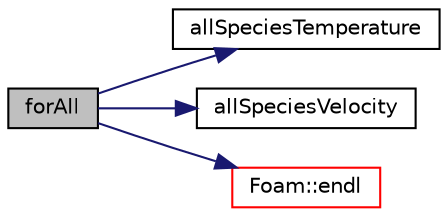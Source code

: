 digraph "forAll"
{
  bgcolor="transparent";
  edge [fontname="Helvetica",fontsize="10",labelfontname="Helvetica",labelfontsize="10"];
  node [fontname="Helvetica",fontsize="10",shape=record];
  rankdir="LR";
  Node1 [label="forAll",height=0.2,width=0.4,color="black", fillcolor="grey75", style="filled", fontcolor="black"];
  Node1 -> Node2 [color="midnightblue",fontsize="10",style="solid",fontname="Helvetica"];
  Node2 [label="allSpeciesTemperature",height=0.2,width=0.4,color="black",URL="$a07205.html#aa468439d82e63ae31f3370967b212c01"];
  Node1 -> Node3 [color="midnightblue",fontsize="10",style="solid",fontname="Helvetica"];
  Node3 [label="allSpeciesVelocity",height=0.2,width=0.4,color="black",URL="$a07205.html#ac1f2a2cd07388eaa3f722cad5d71bf3c"];
  Node1 -> Node4 [color="midnightblue",fontsize="10",style="solid",fontname="Helvetica"];
  Node4 [label="Foam::endl",height=0.2,width=0.4,color="red",URL="$a10909.html#a2db8fe02a0d3909e9351bb4275b23ce4",tooltip="Add newline and flush stream. "];
}

